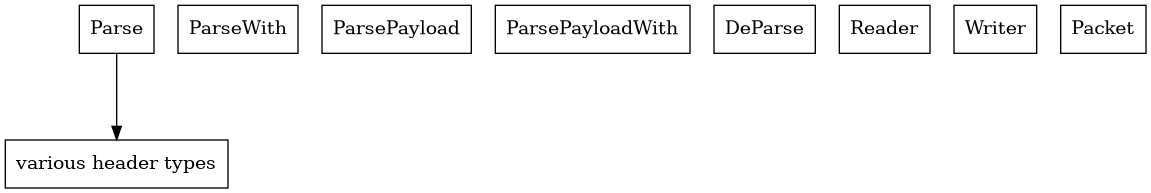 @startdot how-the-parser-works.svg
!$ptr=./tasks
!$optional="color=lightyellow, style=filled"
!$started="color=lightblue, style=filled"
!$completed="color=lightgreen, style=filled"
!$urgent="color=orange, style=filled"
!$difficult="color=pink, style=filled"
digraph g {
  node [shape="box"]
  splines=ortho;

  graph [ranksep=0.9]
  labelloc=t
  overlap=false;
  concentrate="true";
  remincross=true;
  mclimit=800;
  compound=true;

  Parse [label=<Parse>, href="TODO"]
  ParseWith [label=<ParseWith>, href="TODO"]
  ParsePayload [label=<ParsePayload>, href="TODO"]
  ParsePayloadWith [label=<ParsePayloadWith>, href="TODO"]

  DeParse [label=<DeParse>, href="TODO"]

  VariousHeaderTypes [label=<various header types>]

  Reader [label=<Reader>]
  Writer [label=<Writer>]
  Packet [label=<Packet>]

  Parse -> VariousHeaderTypes

}
@enddot

